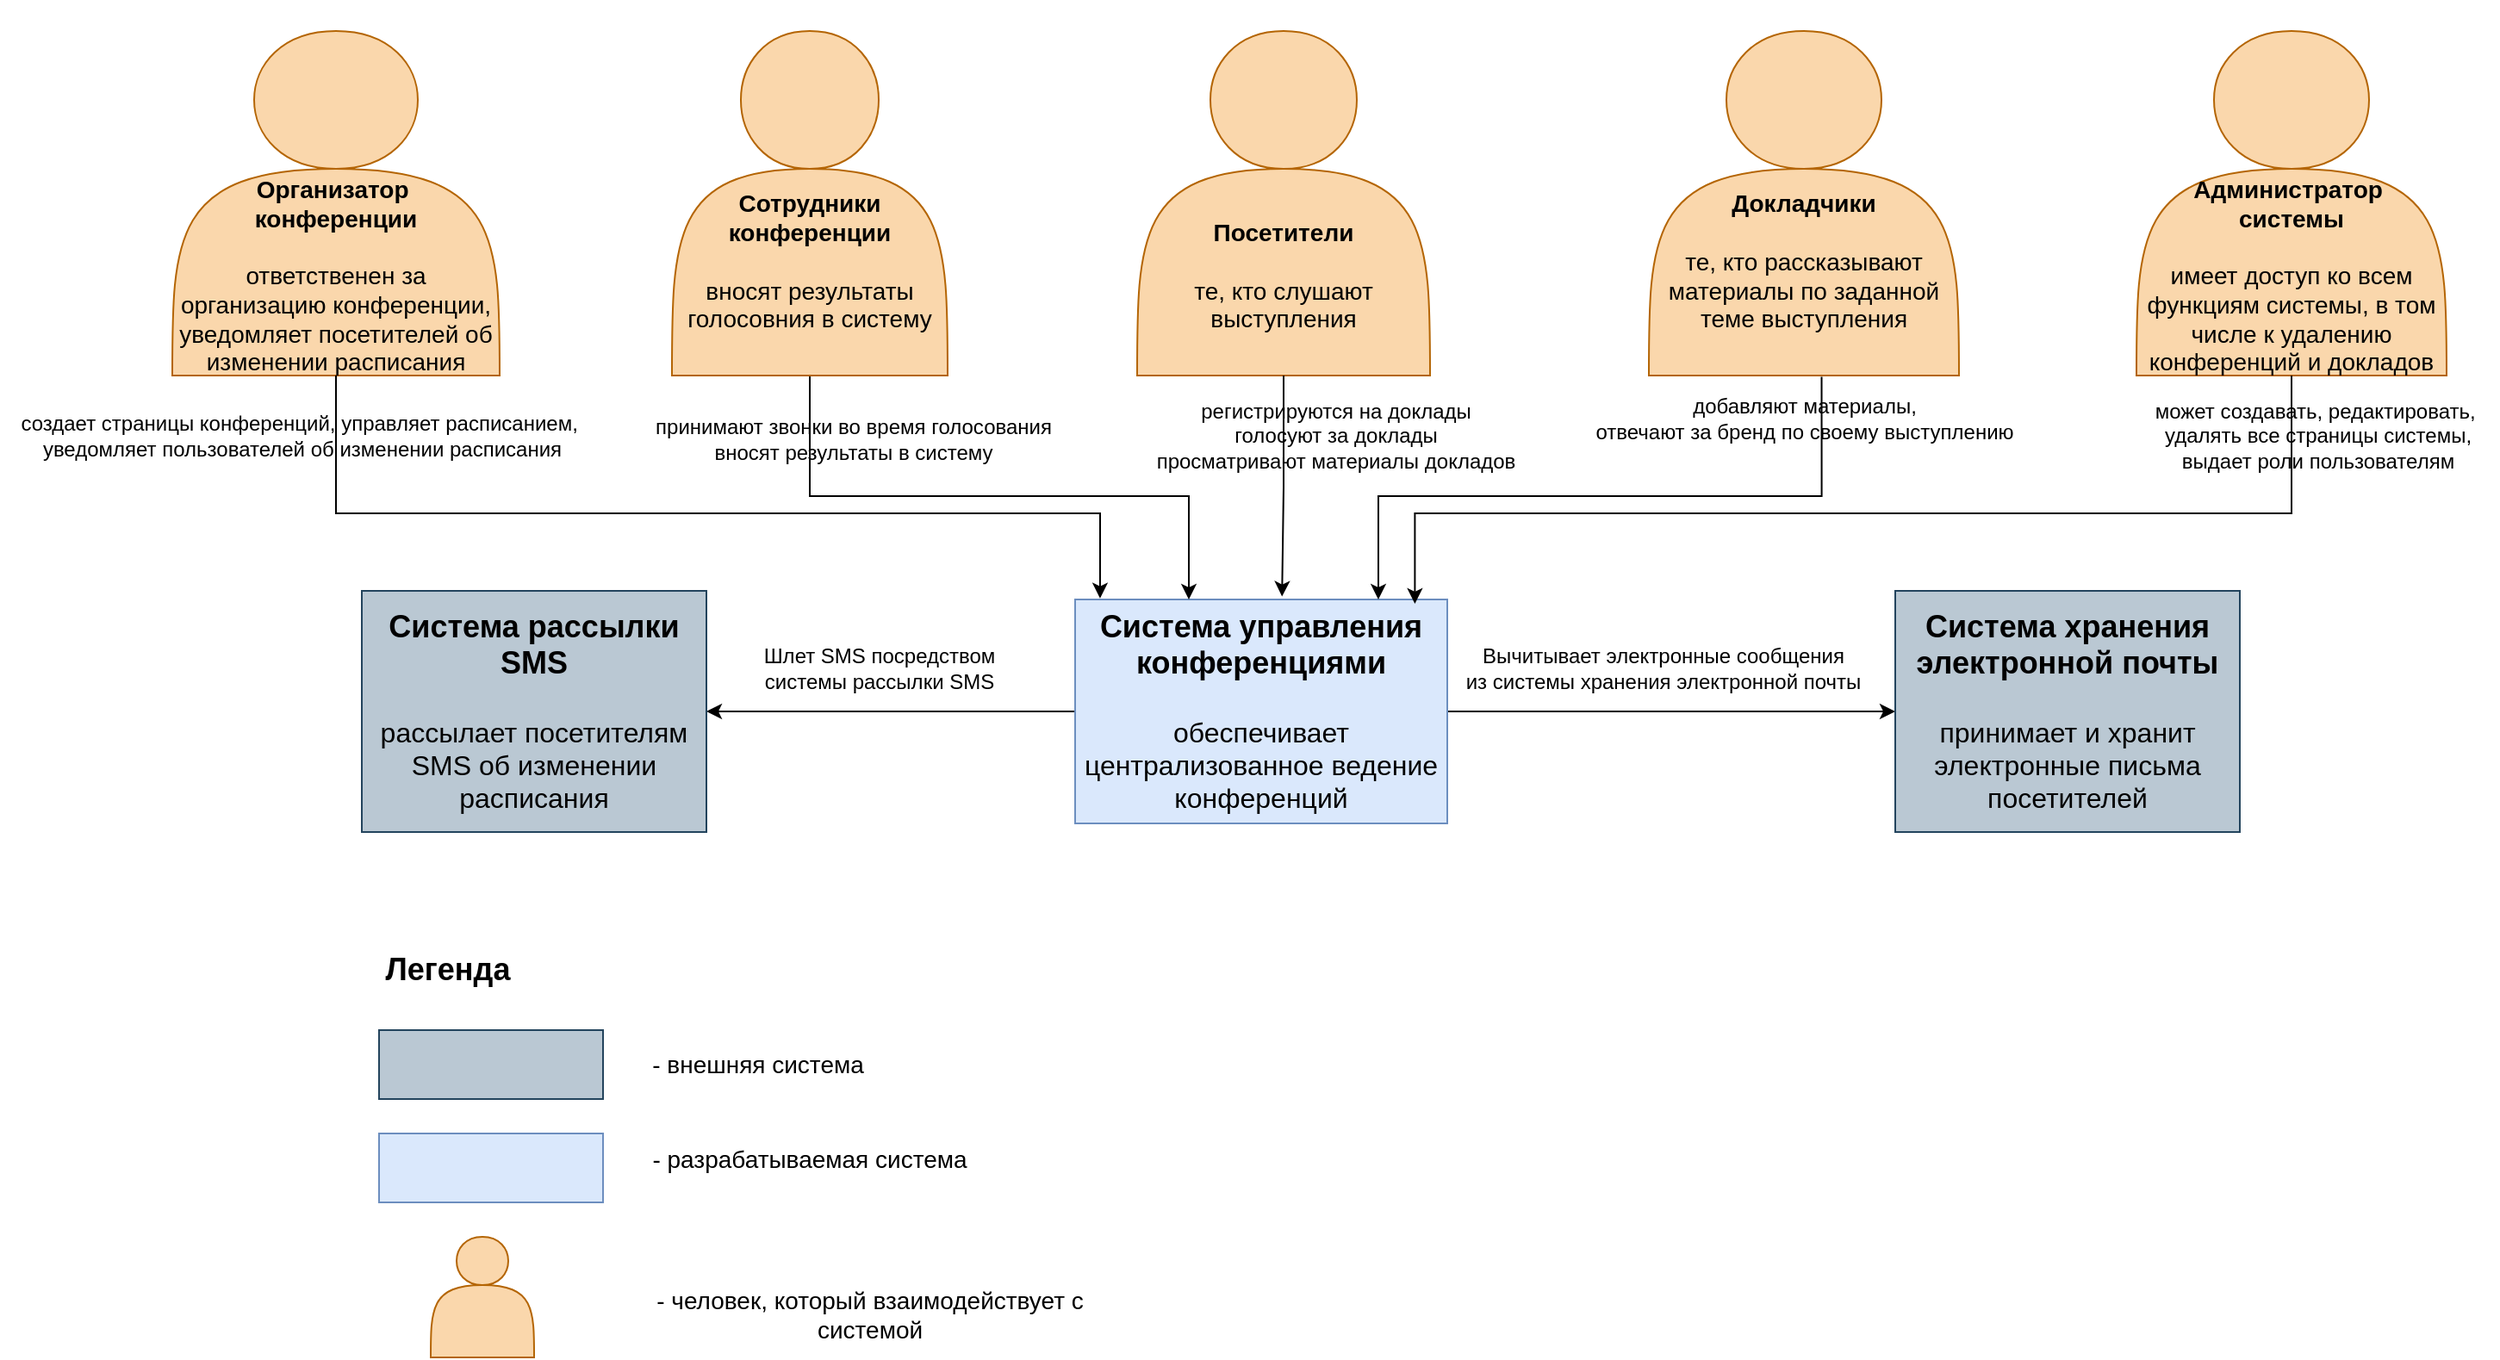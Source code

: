 <mxfile version="24.3.1" type="device">
  <diagram name="Страница — 1" id="yt7krm-kUuRt0TT6X2Yx">
    <mxGraphModel dx="2546" dy="2062" grid="1" gridSize="10" guides="1" tooltips="1" connect="1" arrows="1" fold="1" page="1" pageScale="1" pageWidth="827" pageHeight="1169" math="0" shadow="0">
      <root>
        <mxCell id="0" />
        <mxCell id="1" parent="0" />
        <mxCell id="-zfSSg6G0R7bkLTul8bI-8" style="edgeStyle=orthogonalEdgeStyle;rounded=0;orthogonalLoop=1;jettySize=auto;html=1;exitX=0;exitY=0.5;exitDx=0;exitDy=0;entryX=1;entryY=0.5;entryDx=0;entryDy=0;" parent="1" source="-zfSSg6G0R7bkLTul8bI-1" target="-zfSSg6G0R7bkLTul8bI-6" edge="1">
          <mxGeometry relative="1" as="geometry" />
        </mxCell>
        <mxCell id="-zfSSg6G0R7bkLTul8bI-12" value="" style="edgeStyle=orthogonalEdgeStyle;rounded=0;orthogonalLoop=1;jettySize=auto;html=1;" parent="1" source="-zfSSg6G0R7bkLTul8bI-1" target="-zfSSg6G0R7bkLTul8bI-7" edge="1">
          <mxGeometry relative="1" as="geometry" />
        </mxCell>
        <mxCell id="-zfSSg6G0R7bkLTul8bI-1" value="&lt;font style=&quot;&quot;&gt;&lt;span style=&quot;font-weight: bold; font-size: 18px;&quot;&gt;Система управления конференциями&lt;/span&gt;&lt;br&gt;&lt;font style=&quot;&quot; size=&quot;3&quot;&gt;&lt;br&gt;обеспечивает централизованное ведение конференций&lt;/font&gt;&lt;br&gt;&lt;/font&gt;" style="rounded=0;whiteSpace=wrap;html=1;fillColor=#dae8fc;strokeColor=#6c8ebf;" parent="1" vertex="1">
          <mxGeometry x="314" y="330" width="216" height="130" as="geometry" />
        </mxCell>
        <mxCell id="-zfSSg6G0R7bkLTul8bI-16" style="edgeStyle=orthogonalEdgeStyle;rounded=0;orthogonalLoop=1;jettySize=auto;html=1;" parent="1" source="-zfSSg6G0R7bkLTul8bI-2" target="-zfSSg6G0R7bkLTul8bI-1" edge="1">
          <mxGeometry relative="1" as="geometry">
            <Array as="points">
              <mxPoint x="160" y="270" />
              <mxPoint x="380" y="270" />
            </Array>
          </mxGeometry>
        </mxCell>
        <mxCell id="-zfSSg6G0R7bkLTul8bI-2" value="&lt;font style=&quot;font-size: 14px;&quot;&gt;&lt;br&gt;&lt;br&gt;&lt;b&gt;&lt;br&gt;&lt;br&gt;Сотрудники конференции&lt;/b&gt;&lt;br&gt;&lt;br&gt;вносят результаты голосовния в систему&lt;br&gt;&lt;/font&gt;" style="shape=actor;whiteSpace=wrap;html=1;fillColor=#fad7ac;strokeColor=#b46504;" parent="1" vertex="1">
          <mxGeometry x="80" width="160" height="200" as="geometry" />
        </mxCell>
        <mxCell id="-zfSSg6G0R7bkLTul8bI-3" value="&lt;font style=&quot;font-size: 14px;&quot;&gt;&lt;br&gt;&lt;br&gt;&lt;br&gt;&lt;br&gt;&lt;br&gt;&lt;b&gt;Посетители&lt;/b&gt;&lt;br&gt;&lt;br&gt;те, кто слушают выступления&lt;br&gt;&lt;/font&gt;" style="shape=actor;whiteSpace=wrap;html=1;fillColor=#fad7ac;strokeColor=#b46504;" parent="1" vertex="1">
          <mxGeometry x="350" width="170" height="200" as="geometry" />
        </mxCell>
        <mxCell id="-zfSSg6G0R7bkLTul8bI-14" value="" style="edgeStyle=orthogonalEdgeStyle;rounded=0;orthogonalLoop=1;jettySize=auto;html=1;exitX=0.538;exitY=-0.106;exitDx=0;exitDy=0;exitPerimeter=0;" parent="1" edge="1" source="-zfSSg6G0R7bkLTul8bI-15">
          <mxGeometry relative="1" as="geometry">
            <mxPoint x="780" y="200" as="sourcePoint" />
            <mxPoint x="490" y="330" as="targetPoint" />
            <Array as="points">
              <mxPoint x="747" y="270" />
              <mxPoint x="490" y="270" />
            </Array>
          </mxGeometry>
        </mxCell>
        <mxCell id="-zfSSg6G0R7bkLTul8bI-4" value="&lt;font style=&quot;font-size: 14px;&quot;&gt;&lt;br&gt;&lt;br&gt;&lt;br&gt;&lt;br&gt;&lt;br&gt;&lt;b&gt;Докладчики&lt;/b&gt;&lt;br&gt;&lt;br&gt;те, кто рассказывают материалы по заданной теме выступления&lt;br&gt;&lt;br&gt;&lt;/font&gt;" style="shape=actor;whiteSpace=wrap;html=1;fillColor=#fad7ac;strokeColor=#b46504;" parent="1" vertex="1">
          <mxGeometry x="647" width="180" height="200" as="geometry" />
        </mxCell>
        <mxCell id="-zfSSg6G0R7bkLTul8bI-6" value="&lt;font style=&quot;&quot;&gt;&lt;b style=&quot;font-size: 18px;&quot;&gt;Система рассылки SMS&lt;/b&gt;&lt;br&gt;&lt;font size=&quot;3&quot;&gt;&lt;br&gt;рассылает посетителям SMS об изменении расписания&lt;/font&gt;&lt;br&gt;&lt;/font&gt;" style="rounded=0;whiteSpace=wrap;html=1;fillColor=#bac8d3;strokeColor=#23445d;" parent="1" vertex="1">
          <mxGeometry x="-100" y="325" width="200" height="140" as="geometry" />
        </mxCell>
        <mxCell id="-zfSSg6G0R7bkLTul8bI-7" value="&lt;font style=&quot;&quot;&gt;&lt;b style=&quot;font-size: 18px;&quot;&gt;Система хранения электронной почты&lt;/b&gt;&lt;br&gt;&lt;font size=&quot;3&quot;&gt;&lt;br&gt;принимает и хранит электронные письма посетителей&lt;/font&gt;&lt;br&gt;&lt;/font&gt;" style="rounded=0;whiteSpace=wrap;html=1;fillColor=#bac8d3;strokeColor=#23445d;" parent="1" vertex="1">
          <mxGeometry x="790" y="325" width="200" height="140" as="geometry" />
        </mxCell>
        <mxCell id="-zfSSg6G0R7bkLTul8bI-9" value="Шлет SMS посредством &lt;br&gt;системы рассылки SMS" style="text;html=1;align=center;verticalAlign=middle;resizable=0;points=[];autosize=1;strokeColor=none;fillColor=none;" parent="1" vertex="1">
          <mxGeometry x="120" y="350" width="160" height="40" as="geometry" />
        </mxCell>
        <mxCell id="-zfSSg6G0R7bkLTul8bI-13" value="Вычитывает электронные сообщения&lt;br&gt;из системы хранения электронной почты" style="text;html=1;align=center;verticalAlign=middle;resizable=0;points=[];autosize=1;strokeColor=none;fillColor=none;" parent="1" vertex="1">
          <mxGeometry x="530" y="350" width="250" height="40" as="geometry" />
        </mxCell>
        <mxCell id="-zfSSg6G0R7bkLTul8bI-17" style="edgeStyle=orthogonalEdgeStyle;rounded=0;orthogonalLoop=1;jettySize=auto;html=1;entryX=0.556;entryY=-0.013;entryDx=0;entryDy=0;entryPerimeter=0;" parent="1" source="-zfSSg6G0R7bkLTul8bI-3" target="-zfSSg6G0R7bkLTul8bI-1" edge="1">
          <mxGeometry relative="1" as="geometry" />
        </mxCell>
        <mxCell id="-zfSSg6G0R7bkLTul8bI-18" value="регистрируются на доклады&lt;br&gt;голосуют за доклады&lt;br&gt;просматривают материалы докладов" style="text;html=1;align=center;verticalAlign=middle;resizable=0;points=[];autosize=1;strokeColor=none;fillColor=none;" parent="1" vertex="1">
          <mxGeometry x="350" y="205" width="230" height="60" as="geometry" />
        </mxCell>
        <mxCell id="-zfSSg6G0R7bkLTul8bI-19" value="&lt;br&gt;принимают звонки во время голосования &lt;br&gt;вносят результаты в систему" style="text;html=1;align=center;verticalAlign=middle;resizable=0;points=[];autosize=1;strokeColor=none;fillColor=none;" parent="1" vertex="1">
          <mxGeometry x="60" y="200" width="250" height="60" as="geometry" />
        </mxCell>
        <mxCell id="-zfSSg6G0R7bkLTul8bI-21" value="&lt;font style=&quot;&quot;&gt;&lt;br&gt;&lt;/font&gt;" style="rounded=0;whiteSpace=wrap;html=1;fillColor=#bac8d3;strokeColor=#23445d;" parent="1" vertex="1">
          <mxGeometry x="-90" y="580" width="130" height="40" as="geometry" />
        </mxCell>
        <mxCell id="-zfSSg6G0R7bkLTul8bI-22" value="&lt;font style=&quot;font-size: 18px;&quot;&gt;&lt;b&gt;Легенда&lt;/b&gt;&lt;/font&gt;" style="text;html=1;strokeColor=none;fillColor=none;align=center;verticalAlign=middle;whiteSpace=wrap;rounded=0;" parent="1" vertex="1">
          <mxGeometry x="-80" y="530" width="60" height="30" as="geometry" />
        </mxCell>
        <mxCell id="-zfSSg6G0R7bkLTul8bI-23" value="&lt;font style=&quot;&quot;&gt;&lt;br&gt;&lt;/font&gt;" style="rounded=0;whiteSpace=wrap;html=1;fillColor=#dae8fc;strokeColor=#6c8ebf;" parent="1" vertex="1">
          <mxGeometry x="-90" y="640" width="130" height="40" as="geometry" />
        </mxCell>
        <mxCell id="-zfSSg6G0R7bkLTul8bI-24" value="&lt;font style=&quot;font-size: 14px;&quot;&gt;&lt;br&gt;&lt;/font&gt;" style="shape=actor;whiteSpace=wrap;html=1;fillColor=#fad7ac;strokeColor=#b46504;" parent="1" vertex="1">
          <mxGeometry x="-60" y="700" width="60" height="70" as="geometry" />
        </mxCell>
        <mxCell id="-zfSSg6G0R7bkLTul8bI-25" value="&lt;font style=&quot;font-size: 14px;&quot;&gt;- внешняя система&lt;/font&gt;" style="text;html=1;strokeColor=none;fillColor=none;align=center;verticalAlign=middle;whiteSpace=wrap;rounded=0;" parent="1" vertex="1">
          <mxGeometry x="50" y="585" width="160" height="30" as="geometry" />
        </mxCell>
        <mxCell id="-zfSSg6G0R7bkLTul8bI-26" value="&lt;font style=&quot;font-size: 14px;&quot;&gt;- разрабатываемая система&lt;/font&gt;" style="text;html=1;strokeColor=none;fillColor=none;align=center;verticalAlign=middle;whiteSpace=wrap;rounded=0;" parent="1" vertex="1">
          <mxGeometry x="50" y="640" width="220" height="30" as="geometry" />
        </mxCell>
        <mxCell id="-zfSSg6G0R7bkLTul8bI-27" value="&lt;font style=&quot;font-size: 14px;&quot;&gt;- человек, который взаимодействует с системой&lt;/font&gt;" style="text;html=1;strokeColor=none;fillColor=none;align=center;verticalAlign=middle;whiteSpace=wrap;rounded=0;" parent="1" vertex="1">
          <mxGeometry x="50" y="730" width="290" height="30" as="geometry" />
        </mxCell>
        <mxCell id="u0wr9WdyAH-D1dBIsn8m-1" value="&lt;font style=&quot;font-size: 14px;&quot;&gt;&lt;br&gt;&lt;br&gt;&lt;br&gt;&lt;b&gt;&lt;br&gt;&lt;br&gt;Организатор&amp;nbsp;&lt;/b&gt;&lt;/font&gt;&lt;div&gt;&lt;font style=&quot;font-size: 14px;&quot;&gt;&lt;b&gt;конференции&lt;/b&gt;&lt;br&gt;&lt;br&gt;ответственен за организацию конференции, уведомляет посетителей об изменении расписания&lt;br&gt;&lt;/font&gt;&lt;/div&gt;" style="shape=actor;whiteSpace=wrap;html=1;fillColor=#fad7ac;strokeColor=#b46504;" vertex="1" parent="1">
          <mxGeometry x="-210" width="190" height="200" as="geometry" />
        </mxCell>
        <mxCell id="-zfSSg6G0R7bkLTul8bI-15" value="&lt;font style=&quot;font-size: 12px;&quot;&gt;добавляют материалы,&lt;br style=&quot;border-color: var(--border-color);&quot;&gt;отвечают за бренд по своему выступлению&lt;/font&gt;" style="text;html=1;align=center;verticalAlign=middle;resizable=0;points=[];autosize=1;strokeColor=none;fillColor=none;" parent="1" vertex="1">
          <mxGeometry x="602" y="205" width="270" height="40" as="geometry" />
        </mxCell>
        <mxCell id="u0wr9WdyAH-D1dBIsn8m-4" style="edgeStyle=orthogonalEdgeStyle;rounded=0;orthogonalLoop=1;jettySize=auto;html=1;exitX=0.5;exitY=1;exitDx=0;exitDy=0;entryX=0.067;entryY=-0.005;entryDx=0;entryDy=0;entryPerimeter=0;" edge="1" parent="1" source="u0wr9WdyAH-D1dBIsn8m-1" target="-zfSSg6G0R7bkLTul8bI-1">
          <mxGeometry relative="1" as="geometry">
            <Array as="points">
              <mxPoint x="-115" y="280" />
              <mxPoint x="328" y="280" />
            </Array>
          </mxGeometry>
        </mxCell>
        <mxCell id="u0wr9WdyAH-D1dBIsn8m-5" value="создает страницы конференций, управляет расписанием,&amp;nbsp;&lt;div&gt;уведомляет пользователей об изменении расписания&lt;/div&gt;" style="text;html=1;align=center;verticalAlign=middle;resizable=0;points=[];autosize=1;strokeColor=none;fillColor=none;" vertex="1" parent="1">
          <mxGeometry x="-310" y="215" width="350" height="40" as="geometry" />
        </mxCell>
        <mxCell id="u0wr9WdyAH-D1dBIsn8m-6" value="&lt;font style=&quot;font-size: 14px;&quot;&gt;&lt;br&gt;&lt;br&gt;&lt;br&gt;&lt;br&gt;&lt;br&gt;&lt;br&gt;&lt;b&gt;Администратор&amp;nbsp;&lt;/b&gt;&lt;/font&gt;&lt;div&gt;&lt;font style=&quot;font-size: 14px;&quot;&gt;&lt;b&gt;системы&lt;/b&gt;&lt;br&gt;&lt;br&gt;имеет доступ ко всем функциям системы, в том числе к удалению конференций и докладов&lt;br&gt;&lt;br&gt;&lt;/font&gt;&lt;/div&gt;" style="shape=actor;whiteSpace=wrap;html=1;fillColor=#fad7ac;strokeColor=#b46504;" vertex="1" parent="1">
          <mxGeometry x="930" width="180" height="200" as="geometry" />
        </mxCell>
        <mxCell id="u0wr9WdyAH-D1dBIsn8m-7" style="edgeStyle=orthogonalEdgeStyle;rounded=0;orthogonalLoop=1;jettySize=auto;html=1;exitX=0.5;exitY=1;exitDx=0;exitDy=0;entryX=0.913;entryY=0.019;entryDx=0;entryDy=0;entryPerimeter=0;" edge="1" parent="1" source="u0wr9WdyAH-D1dBIsn8m-6" target="-zfSSg6G0R7bkLTul8bI-1">
          <mxGeometry relative="1" as="geometry">
            <Array as="points">
              <mxPoint x="1020" y="280" />
              <mxPoint x="511" y="280" />
            </Array>
          </mxGeometry>
        </mxCell>
        <mxCell id="u0wr9WdyAH-D1dBIsn8m-8" value="может создавать, редактировать,&amp;nbsp;&lt;div&gt;удалять все страницы системы,&lt;div&gt;выдает роли пользователям&lt;/div&gt;&lt;/div&gt;" style="text;html=1;align=center;verticalAlign=middle;resizable=0;points=[];autosize=1;strokeColor=none;fillColor=none;" vertex="1" parent="1">
          <mxGeometry x="930" y="205" width="210" height="60" as="geometry" />
        </mxCell>
      </root>
    </mxGraphModel>
  </diagram>
</mxfile>
